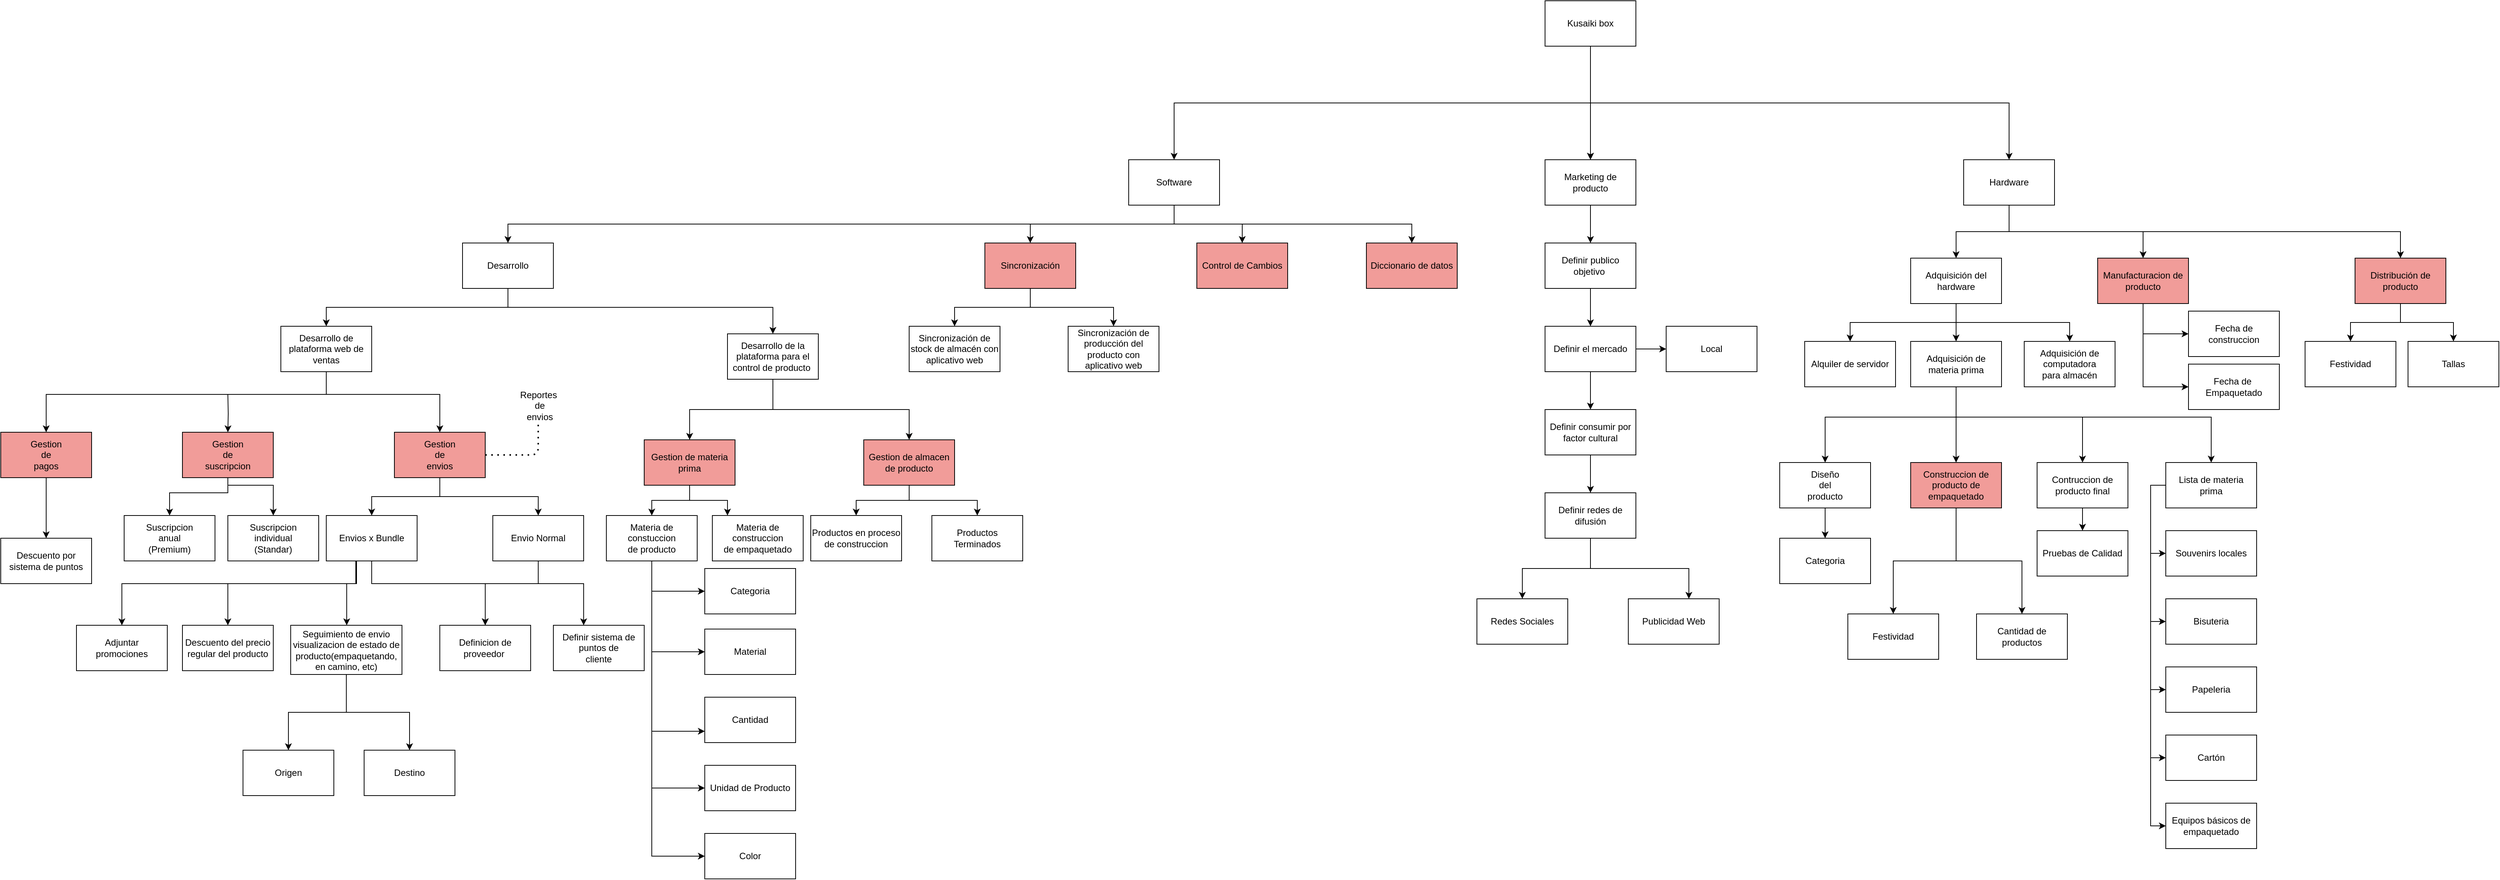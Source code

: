 <mxfile version="13.8.0" type="google"><diagram id="Cl0_3wUmgdvqF09ANzu4" name="Kusaiki"><mxGraphModel dx="3076" dy="1874" grid="1" gridSize="10" guides="1" tooltips="1" connect="1" arrows="1" fold="1" page="1" pageScale="1" pageWidth="827" pageHeight="1169" math="0" shadow="0"><root><mxCell id="0"/><mxCell id="1" parent="0"/><mxCell id="Bs6a3x9RQj8wjUeN9RnN-17" style="edgeStyle=orthogonalEdgeStyle;rounded=0;orthogonalLoop=1;jettySize=auto;html=1;exitX=0.5;exitY=1;exitDx=0;exitDy=0;entryX=0.5;entryY=0;entryDx=0;entryDy=0;" parent="1" source="Bs6a3x9RQj8wjUeN9RnN-1" target="Bs6a3x9RQj8wjUeN9RnN-2" edge="1"><mxGeometry relative="1" as="geometry"><Array as="points"><mxPoint x="710" y="20"/><mxPoint x="710" y="95"/><mxPoint x="160" y="95"/></Array></mxGeometry></mxCell><mxCell id="Bs6a3x9RQj8wjUeN9RnN-24" style="edgeStyle=orthogonalEdgeStyle;rounded=0;orthogonalLoop=1;jettySize=auto;html=1;exitX=0.5;exitY=1;exitDx=0;exitDy=0;entryX=0.5;entryY=0;entryDx=0;entryDy=0;" parent="1" source="Bs6a3x9RQj8wjUeN9RnN-1" target="Bs6a3x9RQj8wjUeN9RnN-3" edge="1"><mxGeometry relative="1" as="geometry"><Array as="points"><mxPoint x="710" y="20"/><mxPoint x="710" y="95"/><mxPoint x="1263" y="95"/></Array></mxGeometry></mxCell><mxCell id="ju3Jvfi2JC9N2RFrI61J-2" style="edgeStyle=orthogonalEdgeStyle;rounded=0;orthogonalLoop=1;jettySize=auto;html=1;entryX=0.5;entryY=0;entryDx=0;entryDy=0;" parent="1" source="Bs6a3x9RQj8wjUeN9RnN-1" target="ju3Jvfi2JC9N2RFrI61J-1" edge="1"><mxGeometry relative="1" as="geometry"><Array as="points"><mxPoint x="710" y="50"/><mxPoint x="710" y="50"/></Array></mxGeometry></mxCell><mxCell id="jAIYhgynp01TPfCbo_cE-2" style="edgeStyle=orthogonalEdgeStyle;rounded=0;orthogonalLoop=1;jettySize=auto;html=1;exitX=0.5;exitY=1;exitDx=0;exitDy=0;" parent="1" source="Bs6a3x9RQj8wjUeN9RnN-1" target="ju3Jvfi2JC9N2RFrI61J-1" edge="1"><mxGeometry relative="1" as="geometry"><Array as="points"><mxPoint x="710" y="20"/></Array></mxGeometry></mxCell><mxCell id="Bs6a3x9RQj8wjUeN9RnN-1" value="Kusaiki box" style="rounded=0;whiteSpace=wrap;html=1;" parent="1" vertex="1"><mxGeometry x="650" y="-40" width="120" height="60" as="geometry"/></mxCell><mxCell id="Bs6a3x9RQj8wjUeN9RnN-11" style="edgeStyle=orthogonalEdgeStyle;rounded=0;orthogonalLoop=1;jettySize=auto;html=1;exitX=0.5;exitY=1;exitDx=0;exitDy=0;" parent="1" source="Bs6a3x9RQj8wjUeN9RnN-2" target="Bs6a3x9RQj8wjUeN9RnN-5" edge="1"><mxGeometry relative="1" as="geometry"/></mxCell><mxCell id="EhBYGAexkz1jAWr0352b-1" style="edgeStyle=orthogonalEdgeStyle;rounded=0;orthogonalLoop=1;jettySize=auto;html=1;exitX=0.5;exitY=1;exitDx=0;exitDy=0;" parent="1" source="Bs6a3x9RQj8wjUeN9RnN-2" target="Bs6a3x9RQj8wjUeN9RnN-6" edge="1"><mxGeometry relative="1" as="geometry"/></mxCell><mxCell id="EhBYGAexkz1jAWr0352b-4" style="edgeStyle=orthogonalEdgeStyle;rounded=0;orthogonalLoop=1;jettySize=auto;html=1;exitX=0.5;exitY=1;exitDx=0;exitDy=0;" parent="1" source="Bs6a3x9RQj8wjUeN9RnN-2" target="EhBYGAexkz1jAWr0352b-2" edge="1"><mxGeometry relative="1" as="geometry"/></mxCell><mxCell id="EhBYGAexkz1jAWr0352b-5" style="edgeStyle=orthogonalEdgeStyle;rounded=0;orthogonalLoop=1;jettySize=auto;html=1;exitX=0.5;exitY=1;exitDx=0;exitDy=0;entryX=0.5;entryY=0;entryDx=0;entryDy=0;" parent="1" source="Bs6a3x9RQj8wjUeN9RnN-2" target="EhBYGAexkz1jAWr0352b-3" edge="1"><mxGeometry relative="1" as="geometry"/></mxCell><mxCell id="Bs6a3x9RQj8wjUeN9RnN-2" value="Software" style="rounded=0;whiteSpace=wrap;html=1;" parent="1" vertex="1"><mxGeometry x="100" y="170" width="120" height="60" as="geometry"/></mxCell><mxCell id="Bs6a3x9RQj8wjUeN9RnN-25" style="edgeStyle=orthogonalEdgeStyle;rounded=0;orthogonalLoop=1;jettySize=auto;html=1;exitX=0.5;exitY=1;exitDx=0;exitDy=0;" parent="1" source="Bs6a3x9RQj8wjUeN9RnN-3" target="Bs6a3x9RQj8wjUeN9RnN-18" edge="1"><mxGeometry relative="1" as="geometry"/></mxCell><mxCell id="Bs6a3x9RQj8wjUeN9RnN-26" style="edgeStyle=orthogonalEdgeStyle;rounded=0;orthogonalLoop=1;jettySize=auto;html=1;exitX=0.5;exitY=1;exitDx=0;exitDy=0;entryX=0.5;entryY=0;entryDx=0;entryDy=0;" parent="1" source="Bs6a3x9RQj8wjUeN9RnN-3" target="Bs6a3x9RQj8wjUeN9RnN-23" edge="1"><mxGeometry relative="1" as="geometry"/></mxCell><mxCell id="Bs6a3x9RQj8wjUeN9RnN-27" style="edgeStyle=orthogonalEdgeStyle;rounded=0;orthogonalLoop=1;jettySize=auto;html=1;exitX=0.5;exitY=1;exitDx=0;exitDy=0;entryX=0.5;entryY=0;entryDx=0;entryDy=0;" parent="1" source="Bs6a3x9RQj8wjUeN9RnN-3" target="Bs6a3x9RQj8wjUeN9RnN-22" edge="1"><mxGeometry relative="1" as="geometry"/></mxCell><mxCell id="Bs6a3x9RQj8wjUeN9RnN-3" value="Hardware" style="rounded=0;whiteSpace=wrap;html=1;" parent="1" vertex="1"><mxGeometry x="1203" y="170" width="120" height="60" as="geometry"/></mxCell><mxCell id="Bs6a3x9RQj8wjUeN9RnN-13" style="edgeStyle=orthogonalEdgeStyle;rounded=0;orthogonalLoop=1;jettySize=auto;html=1;exitX=0.5;exitY=1;exitDx=0;exitDy=0;entryX=0.5;entryY=0;entryDx=0;entryDy=0;" parent="1" source="Bs6a3x9RQj8wjUeN9RnN-5" target="Bs6a3x9RQj8wjUeN9RnN-7" edge="1"><mxGeometry relative="1" as="geometry"/></mxCell><mxCell id="Bs6a3x9RQj8wjUeN9RnN-14" style="edgeStyle=orthogonalEdgeStyle;rounded=0;orthogonalLoop=1;jettySize=auto;html=1;exitX=0.5;exitY=1;exitDx=0;exitDy=0;entryX=0.5;entryY=0;entryDx=0;entryDy=0;" parent="1" target="Bs6a3x9RQj8wjUeN9RnN-10" edge="1"><mxGeometry relative="1" as="geometry"><Array as="points"><mxPoint x="-720" y="365"/><mxPoint x="-370" y="365"/></Array><mxPoint x="-720" y="345" as="sourcePoint"/><mxPoint x="-370" y="405" as="targetPoint"/></mxGeometry></mxCell><mxCell id="Bs6a3x9RQj8wjUeN9RnN-5" value="Desarrollo" style="rounded=0;whiteSpace=wrap;html=1;" parent="1" vertex="1"><mxGeometry x="-780" y="280" width="120" height="60" as="geometry"/></mxCell><mxCell id="Bs6a3x9RQj8wjUeN9RnN-15" style="edgeStyle=orthogonalEdgeStyle;rounded=0;orthogonalLoop=1;jettySize=auto;html=1;exitX=0.5;exitY=1;exitDx=0;exitDy=0;entryX=0.5;entryY=0;entryDx=0;entryDy=0;" parent="1" source="Bs6a3x9RQj8wjUeN9RnN-6" target="Bs6a3x9RQj8wjUeN9RnN-8" edge="1"><mxGeometry relative="1" as="geometry"><mxPoint x="-130" y="390" as="targetPoint"/></mxGeometry></mxCell><mxCell id="Bs6a3x9RQj8wjUeN9RnN-16" style="edgeStyle=orthogonalEdgeStyle;rounded=0;orthogonalLoop=1;jettySize=auto;html=1;exitX=0.5;exitY=1;exitDx=0;exitDy=0;" parent="1" source="Bs6a3x9RQj8wjUeN9RnN-6" target="Bs6a3x9RQj8wjUeN9RnN-9" edge="1"><mxGeometry relative="1" as="geometry"/></mxCell><mxCell id="Bs6a3x9RQj8wjUeN9RnN-6" value="Sincronización" style="rounded=0;whiteSpace=wrap;html=1;fillColor=#F19C99;" parent="1" vertex="1"><mxGeometry x="-90" y="280" width="120" height="60" as="geometry"/></mxCell><mxCell id="YbkmNy_fMU-rdjPVHvfy-10" value="" style="edgeStyle=orthogonalEdgeStyle;rounded=0;orthogonalLoop=1;jettySize=auto;html=1;" parent="1" target="YbkmNy_fMU-rdjPVHvfy-8" edge="1"><mxGeometry relative="1" as="geometry"><mxPoint x="-1090" y="480" as="sourcePoint"/></mxGeometry></mxCell><mxCell id="YbkmNy_fMU-rdjPVHvfy-11" style="edgeStyle=orthogonalEdgeStyle;rounded=0;orthogonalLoop=1;jettySize=auto;html=1;entryX=0.5;entryY=0;entryDx=0;entryDy=0;" parent="1" source="Bs6a3x9RQj8wjUeN9RnN-7" target="YbkmNy_fMU-rdjPVHvfy-9" edge="1"><mxGeometry relative="1" as="geometry"><Array as="points"><mxPoint x="-960" y="480"/><mxPoint x="-810" y="480"/></Array></mxGeometry></mxCell><mxCell id="YbkmNy_fMU-rdjPVHvfy-12" style="edgeStyle=orthogonalEdgeStyle;rounded=0;orthogonalLoop=1;jettySize=auto;html=1;entryX=0.5;entryY=0;entryDx=0;entryDy=0;exitX=0.5;exitY=1;exitDx=0;exitDy=0;" parent="1" target="Bs6a3x9RQj8wjUeN9RnN-33" edge="1"><mxGeometry relative="1" as="geometry"><Array as="points"><mxPoint x="-960" y="450"/><mxPoint x="-960" y="480"/><mxPoint x="-1330" y="480"/></Array><mxPoint x="-970" y="450" as="sourcePoint"/></mxGeometry></mxCell><mxCell id="Bs6a3x9RQj8wjUeN9RnN-7" value="Desarrollo de plataforma web de ventas" style="rounded=0;whiteSpace=wrap;html=1;" parent="1" vertex="1"><mxGeometry x="-1020" y="390" width="120" height="60" as="geometry"/></mxCell><mxCell id="Bs6a3x9RQj8wjUeN9RnN-8" value="Sincronización de stock de almacén con aplicativo web" style="rounded=0;whiteSpace=wrap;html=1;" parent="1" vertex="1"><mxGeometry x="-190" y="390" width="120" height="60" as="geometry"/></mxCell><mxCell id="Bs6a3x9RQj8wjUeN9RnN-9" value="Sincronización de producción del producto con aplicativo web" style="rounded=0;whiteSpace=wrap;html=1;" parent="1" vertex="1"><mxGeometry x="20" y="390" width="120" height="60" as="geometry"/></mxCell><mxCell id="YbkmNy_fMU-rdjPVHvfy-2" value="" style="edgeStyle=orthogonalEdgeStyle;rounded=0;orthogonalLoop=1;jettySize=auto;html=1;entryX=0.5;entryY=0;entryDx=0;entryDy=0;" parent="1" source="Bs6a3x9RQj8wjUeN9RnN-10" target="YbkmNy_fMU-rdjPVHvfy-1" edge="1"><mxGeometry relative="1" as="geometry"><Array as="points"><mxPoint x="-370" y="500"/><mxPoint x="-190" y="500"/></Array></mxGeometry></mxCell><mxCell id="YbkmNy_fMU-rdjPVHvfy-3" value="" style="edgeStyle=orthogonalEdgeStyle;rounded=0;orthogonalLoop=1;jettySize=auto;html=1;" parent="1" source="Bs6a3x9RQj8wjUeN9RnN-10" target="Bs6a3x9RQj8wjUeN9RnN-34" edge="1"><mxGeometry relative="1" as="geometry"/></mxCell><mxCell id="Bs6a3x9RQj8wjUeN9RnN-10" value="Desarrollo de la plataforma para el control de producto&amp;nbsp;" style="rounded=0;whiteSpace=wrap;html=1;" parent="1" vertex="1"><mxGeometry x="-430" y="400" width="120" height="60" as="geometry"/></mxCell><mxCell id="Bs6a3x9RQj8wjUeN9RnN-28" style="edgeStyle=orthogonalEdgeStyle;rounded=0;orthogonalLoop=1;jettySize=auto;html=1;exitX=0.5;exitY=1;exitDx=0;exitDy=0;entryX=0.5;entryY=0;entryDx=0;entryDy=0;" parent="1" source="Bs6a3x9RQj8wjUeN9RnN-18" target="Bs6a3x9RQj8wjUeN9RnN-19" edge="1"><mxGeometry relative="1" as="geometry"/></mxCell><mxCell id="Bs6a3x9RQj8wjUeN9RnN-29" style="edgeStyle=orthogonalEdgeStyle;rounded=0;orthogonalLoop=1;jettySize=auto;html=1;exitX=0.5;exitY=1;exitDx=0;exitDy=0;entryX=0.5;entryY=0;entryDx=0;entryDy=0;" parent="1" source="Bs6a3x9RQj8wjUeN9RnN-18" target="Bs6a3x9RQj8wjUeN9RnN-20" edge="1"><mxGeometry relative="1" as="geometry"/></mxCell><mxCell id="Bs6a3x9RQj8wjUeN9RnN-30" style="edgeStyle=orthogonalEdgeStyle;rounded=0;orthogonalLoop=1;jettySize=auto;html=1;exitX=0.5;exitY=1;exitDx=0;exitDy=0;entryX=0.5;entryY=0;entryDx=0;entryDy=0;" parent="1" source="Bs6a3x9RQj8wjUeN9RnN-18" target="Bs6a3x9RQj8wjUeN9RnN-21" edge="1"><mxGeometry relative="1" as="geometry"/></mxCell><mxCell id="Bs6a3x9RQj8wjUeN9RnN-18" value="Adquisición del hardware" style="rounded=0;whiteSpace=wrap;html=1;" parent="1" vertex="1"><mxGeometry x="1133" y="300" width="120" height="60" as="geometry"/></mxCell><mxCell id="Bs6a3x9RQj8wjUeN9RnN-19" value="Alquiler de servidor" style="rounded=0;whiteSpace=wrap;html=1;" parent="1" vertex="1"><mxGeometry x="993" y="410" width="120" height="60" as="geometry"/></mxCell><mxCell id="YbkmNy_fMU-rdjPVHvfy-5" value="" style="edgeStyle=orthogonalEdgeStyle;rounded=0;orthogonalLoop=1;jettySize=auto;html=1;entryX=0.5;entryY=0;entryDx=0;entryDy=0;" parent="1" source="Bs6a3x9RQj8wjUeN9RnN-20" target="Bs6a3x9RQj8wjUeN9RnN-31" edge="1"><mxGeometry relative="1" as="geometry"><Array as="points"><mxPoint x="1193" y="540"/><mxPoint x="1193" y="540"/></Array></mxGeometry></mxCell><mxCell id="YbkmNy_fMU-rdjPVHvfy-7" value="" style="edgeStyle=orthogonalEdgeStyle;rounded=0;orthogonalLoop=1;jettySize=auto;html=1;entryX=0.5;entryY=0;entryDx=0;entryDy=0;" parent="1" source="Bs6a3x9RQj8wjUeN9RnN-20" target="Bs6a3x9RQj8wjUeN9RnN-32" edge="1"><mxGeometry relative="1" as="geometry"><Array as="points"><mxPoint x="1193" y="510"/><mxPoint x="1360" y="510"/><mxPoint x="1360" y="565"/></Array></mxGeometry></mxCell><mxCell id="YbkmNy_fMU-rdjPVHvfy-15" style="edgeStyle=orthogonalEdgeStyle;rounded=0;orthogonalLoop=1;jettySize=auto;html=1;entryX=0.5;entryY=0;entryDx=0;entryDy=0;" parent="1" source="Bs6a3x9RQj8wjUeN9RnN-20" target="YbkmNy_fMU-rdjPVHvfy-14" edge="1"><mxGeometry relative="1" as="geometry"><Array as="points"><mxPoint x="1193" y="510"/><mxPoint x="1020" y="510"/></Array><mxPoint x="1020" y="580" as="targetPoint"/></mxGeometry></mxCell><mxCell id="7cccmDFcGU0nshrMfEfK-2" style="edgeStyle=orthogonalEdgeStyle;rounded=0;orthogonalLoop=1;jettySize=auto;html=1;exitX=0.5;exitY=1;exitDx=0;exitDy=0;entryX=0.5;entryY=0;entryDx=0;entryDy=0;" parent="1" source="Bs6a3x9RQj8wjUeN9RnN-20" target="7cccmDFcGU0nshrMfEfK-1" edge="1"><mxGeometry relative="1" as="geometry"><Array as="points"><mxPoint x="1193" y="510"/><mxPoint x="1530" y="510"/></Array></mxGeometry></mxCell><mxCell id="Bs6a3x9RQj8wjUeN9RnN-20" value="Adquisición&amp;nbsp;de materia prima" style="rounded=0;whiteSpace=wrap;html=1;" parent="1" vertex="1"><mxGeometry x="1133" y="410" width="120" height="60" as="geometry"/></mxCell><mxCell id="Bs6a3x9RQj8wjUeN9RnN-21" value="&lt;span&gt;Adquisición de computadora para&amp;nbsp;&lt;/span&gt;almacén" style="rounded=0;whiteSpace=wrap;html=1;" parent="1" vertex="1"><mxGeometry x="1283" y="410" width="120" height="60" as="geometry"/></mxCell><mxCell id="YVP4KuA35f3qBrKjxd75-16" value="" style="edgeStyle=orthogonalEdgeStyle;rounded=0;orthogonalLoop=1;jettySize=auto;html=1;" parent="1" source="Bs6a3x9RQj8wjUeN9RnN-22" target="YVP4KuA35f3qBrKjxd75-15" edge="1"><mxGeometry relative="1" as="geometry"/></mxCell><mxCell id="YVP4KuA35f3qBrKjxd75-34" style="edgeStyle=orthogonalEdgeStyle;rounded=0;orthogonalLoop=1;jettySize=auto;html=1;entryX=0.5;entryY=0;entryDx=0;entryDy=0;exitX=0.5;exitY=1;exitDx=0;exitDy=0;" parent="1" source="Bs6a3x9RQj8wjUeN9RnN-22" target="YVP4KuA35f3qBrKjxd75-18" edge="1"><mxGeometry relative="1" as="geometry"><mxPoint x="1770.0" y="355" as="sourcePoint"/><mxPoint x="1870" y="415" as="targetPoint"/><Array as="points"><mxPoint x="1780" y="385"/><mxPoint x="1850" y="385"/></Array></mxGeometry></mxCell><mxCell id="Bs6a3x9RQj8wjUeN9RnN-22" value="Distribución de producto" style="rounded=0;whiteSpace=wrap;html=1;fillColor=#F19C99;" parent="1" vertex="1"><mxGeometry x="1720" y="300" width="120" height="60" as="geometry"/></mxCell><mxCell id="YVP4KuA35f3qBrKjxd75-11" value="" style="edgeStyle=orthogonalEdgeStyle;rounded=0;orthogonalLoop=1;jettySize=auto;html=1;entryX=0;entryY=0.5;entryDx=0;entryDy=0;" parent="1" source="Bs6a3x9RQj8wjUeN9RnN-23" target="YVP4KuA35f3qBrKjxd75-12" edge="1"><mxGeometry relative="1" as="geometry"/></mxCell><mxCell id="YVP4KuA35f3qBrKjxd75-14" style="edgeStyle=orthogonalEdgeStyle;rounded=0;orthogonalLoop=1;jettySize=auto;html=1;entryX=0;entryY=0.5;entryDx=0;entryDy=0;" parent="1" source="Bs6a3x9RQj8wjUeN9RnN-23" target="YVP4KuA35f3qBrKjxd75-13" edge="1"><mxGeometry relative="1" as="geometry"/></mxCell><mxCell id="Bs6a3x9RQj8wjUeN9RnN-23" value="Manufacturacion de producto" style="rounded=0;whiteSpace=wrap;html=1;fillColor=#F19C99;" parent="1" vertex="1"><mxGeometry x="1380" y="300" width="120" height="60" as="geometry"/></mxCell><mxCell id="YVP4KuA35f3qBrKjxd75-31" style="edgeStyle=orthogonalEdgeStyle;rounded=0;orthogonalLoop=1;jettySize=auto;html=1;entryX=0.5;entryY=0;entryDx=0;entryDy=0;" parent="1" source="Bs6a3x9RQj8wjUeN9RnN-31" target="YVP4KuA35f3qBrKjxd75-30" edge="1"><mxGeometry relative="1" as="geometry"/></mxCell><mxCell id="YVP4KuA35f3qBrKjxd75-32" style="edgeStyle=orthogonalEdgeStyle;rounded=0;orthogonalLoop=1;jettySize=auto;html=1;entryX=0.5;entryY=0;entryDx=0;entryDy=0;" parent="1" source="Bs6a3x9RQj8wjUeN9RnN-31" target="YVP4KuA35f3qBrKjxd75-29" edge="1"><mxGeometry relative="1" as="geometry"/></mxCell><mxCell id="Bs6a3x9RQj8wjUeN9RnN-31" value="Construccion de producto de empaquetado" style="rounded=0;whiteSpace=wrap;html=1;fillColor=#F19C99;" parent="1" vertex="1"><mxGeometry x="1133" y="570" width="120" height="60" as="geometry"/></mxCell><mxCell id="dCoueHfO_-0eseCKTKNI-2" style="edgeStyle=orthogonalEdgeStyle;rounded=0;orthogonalLoop=1;jettySize=auto;html=1;exitX=0.5;exitY=1;exitDx=0;exitDy=0;" parent="1" source="Bs6a3x9RQj8wjUeN9RnN-32" target="dCoueHfO_-0eseCKTKNI-1" edge="1"><mxGeometry relative="1" as="geometry"/></mxCell><mxCell id="Bs6a3x9RQj8wjUeN9RnN-32" value="Contruccion de producto final" style="rounded=0;whiteSpace=wrap;html=1;" parent="1" vertex="1"><mxGeometry x="1300" y="570" width="120" height="60" as="geometry"/></mxCell><mxCell id="YVP4KuA35f3qBrKjxd75-23" value="" style="edgeStyle=orthogonalEdgeStyle;rounded=0;orthogonalLoop=1;jettySize=auto;html=1;" parent="1" source="Bs6a3x9RQj8wjUeN9RnN-33" target="YVP4KuA35f3qBrKjxd75-22" edge="1"><mxGeometry relative="1" as="geometry"/></mxCell><mxCell id="Bs6a3x9RQj8wjUeN9RnN-33" value="Gestion &lt;br&gt;de &lt;br&gt;pagos" style="rounded=0;whiteSpace=wrap;html=1;fillColor=#F19C99;" parent="1" vertex="1"><mxGeometry x="-1390" y="530" width="120" height="60" as="geometry"/></mxCell><mxCell id="ju3Jvfi2JC9N2RFrI61J-21" value="" style="edgeStyle=orthogonalEdgeStyle;rounded=0;orthogonalLoop=1;jettySize=auto;html=1;" parent="1" source="Bs6a3x9RQj8wjUeN9RnN-34" target="ju3Jvfi2JC9N2RFrI61J-20" edge="1"><mxGeometry relative="1" as="geometry"/></mxCell><mxCell id="ju3Jvfi2JC9N2RFrI61J-26" value="" style="edgeStyle=orthogonalEdgeStyle;rounded=0;orthogonalLoop=1;jettySize=auto;html=1;" parent="1" source="Bs6a3x9RQj8wjUeN9RnN-34" edge="1"><mxGeometry relative="1" as="geometry"><mxPoint x="-430" y="640" as="targetPoint"/><Array as="points"><mxPoint x="-480" y="620"/><mxPoint x="-430" y="620"/></Array></mxGeometry></mxCell><mxCell id="Bs6a3x9RQj8wjUeN9RnN-34" value="Gestion de materia prima" style="rounded=0;whiteSpace=wrap;html=1;fillColor=#F19C99;" parent="1" vertex="1"><mxGeometry x="-540" y="540" width="120" height="60" as="geometry"/></mxCell><mxCell id="ju3Jvfi2JC9N2RFrI61J-29" value="" style="edgeStyle=orthogonalEdgeStyle;rounded=0;orthogonalLoop=1;jettySize=auto;html=1;" parent="1" source="YbkmNy_fMU-rdjPVHvfy-1" target="ju3Jvfi2JC9N2RFrI61J-28" edge="1"><mxGeometry relative="1" as="geometry"/></mxCell><mxCell id="ju3Jvfi2JC9N2RFrI61J-33" style="edgeStyle=orthogonalEdgeStyle;rounded=0;orthogonalLoop=1;jettySize=auto;html=1;entryX=0.5;entryY=0;entryDx=0;entryDy=0;" parent="1" source="YbkmNy_fMU-rdjPVHvfy-1" target="ju3Jvfi2JC9N2RFrI61J-30" edge="1"><mxGeometry relative="1" as="geometry"/></mxCell><mxCell id="YbkmNy_fMU-rdjPVHvfy-1" value="Gestion de almacen de producto" style="rounded=0;whiteSpace=wrap;html=1;fillColor=#F19C99;" parent="1" vertex="1"><mxGeometry x="-250" y="540" width="120" height="60" as="geometry"/></mxCell><mxCell id="YbkmNy_fMU-rdjPVHvfy-6" style="edgeStyle=orthogonalEdgeStyle;rounded=0;orthogonalLoop=1;jettySize=auto;html=1;exitX=0.5;exitY=1;exitDx=0;exitDy=0;" parent="1" source="Bs6a3x9RQj8wjUeN9RnN-31" target="Bs6a3x9RQj8wjUeN9RnN-31" edge="1"><mxGeometry relative="1" as="geometry"/></mxCell><mxCell id="lsFEL1Ej7Y0J5HBznEyy-1" style="edgeStyle=orthogonalEdgeStyle;rounded=0;orthogonalLoop=1;jettySize=auto;html=1;entryX=0.5;entryY=0;entryDx=0;entryDy=0;" parent="1" source="YbkmNy_fMU-rdjPVHvfy-8" target="lsFEL1Ej7Y0J5HBznEyy-3" edge="1"><mxGeometry relative="1" as="geometry"><mxPoint x="-1140" y="650" as="targetPoint"/><Array as="points"><mxPoint x="-1090" y="610"/><mxPoint x="-1167" y="610"/></Array></mxGeometry></mxCell><mxCell id="lsFEL1Ej7Y0J5HBznEyy-2" style="edgeStyle=orthogonalEdgeStyle;rounded=0;orthogonalLoop=1;jettySize=auto;html=1;entryX=0.5;entryY=0;entryDx=0;entryDy=0;" parent="1" source="YbkmNy_fMU-rdjPVHvfy-8" target="lsFEL1Ej7Y0J5HBznEyy-5" edge="1"><mxGeometry relative="1" as="geometry"><mxPoint x="-1010" y="640" as="targetPoint"/><Array as="points"><mxPoint x="-1090" y="600"/><mxPoint x="-1030" y="600"/></Array></mxGeometry></mxCell><mxCell id="YbkmNy_fMU-rdjPVHvfy-8" value="Gestion &lt;br&gt;de &lt;br&gt;suscripcion" style="rounded=0;whiteSpace=wrap;html=1;fillColor=#F19C99;" parent="1" vertex="1"><mxGeometry x="-1150" y="530" width="120" height="60" as="geometry"/></mxCell><mxCell id="ju3Jvfi2JC9N2RFrI61J-3" style="edgeStyle=orthogonalEdgeStyle;rounded=0;orthogonalLoop=1;jettySize=auto;html=1;entryX=0.5;entryY=0;entryDx=0;entryDy=0;" parent="1" source="YbkmNy_fMU-rdjPVHvfy-9" target="3sVsZFu6MHMl5h6YUYy0-1" edge="1"><mxGeometry relative="1" as="geometry"/></mxCell><mxCell id="ju3Jvfi2JC9N2RFrI61J-4" style="edgeStyle=orthogonalEdgeStyle;rounded=0;orthogonalLoop=1;jettySize=auto;html=1;entryX=0.5;entryY=0;entryDx=0;entryDy=0;" parent="1" target="3sVsZFu6MHMl5h6YUYy0-4" edge="1"><mxGeometry relative="1" as="geometry"><mxPoint x="-810" y="585" as="sourcePoint"/><mxPoint x="-640" y="635" as="targetPoint"/><Array as="points"><mxPoint x="-810" y="615"/><mxPoint x="-680" y="615"/></Array></mxGeometry></mxCell><mxCell id="YbkmNy_fMU-rdjPVHvfy-9" value="Gestion &lt;br&gt;de &lt;br&gt;envios" style="rounded=0;whiteSpace=wrap;html=1;fillColor=#F19C99;" parent="1" vertex="1"><mxGeometry x="-870" y="530" width="120" height="60" as="geometry"/></mxCell><mxCell id="YVP4KuA35f3qBrKjxd75-21" value="" style="edgeStyle=orthogonalEdgeStyle;rounded=0;orthogonalLoop=1;jettySize=auto;html=1;" parent="1" source="YbkmNy_fMU-rdjPVHvfy-14" target="YVP4KuA35f3qBrKjxd75-20" edge="1"><mxGeometry relative="1" as="geometry"/></mxCell><mxCell id="YbkmNy_fMU-rdjPVHvfy-14" value="Diseño &lt;br&gt;del &lt;br&gt;producto" style="rounded=0;whiteSpace=wrap;html=1;" parent="1" vertex="1"><mxGeometry x="960" y="570" width="120" height="60" as="geometry"/></mxCell><mxCell id="ju3Jvfi2JC9N2RFrI61J-7" style="edgeStyle=orthogonalEdgeStyle;rounded=0;orthogonalLoop=1;jettySize=auto;html=1;entryX=0.5;entryY=0;entryDx=0;entryDy=0;" parent="1" source="3sVsZFu6MHMl5h6YUYy0-1" target="ju3Jvfi2JC9N2RFrI61J-5" edge="1"><mxGeometry relative="1" as="geometry"><Array as="points"><mxPoint x="-900" y="730"/><mxPoint x="-750" y="730"/></Array></mxGeometry></mxCell><mxCell id="ju3Jvfi2JC9N2RFrI61J-13" style="edgeStyle=orthogonalEdgeStyle;rounded=0;orthogonalLoop=1;jettySize=auto;html=1;entryX=0.5;entryY=0;entryDx=0;entryDy=0;" parent="1" source="3sVsZFu6MHMl5h6YUYy0-1" target="ju3Jvfi2JC9N2RFrI61J-14" edge="1"><mxGeometry relative="1" as="geometry"><mxPoint x="-1160" y="800" as="targetPoint"/><Array as="points"><mxPoint x="-920" y="730"/><mxPoint x="-1090" y="730"/></Array></mxGeometry></mxCell><mxCell id="ju3Jvfi2JC9N2RFrI61J-19" style="edgeStyle=orthogonalEdgeStyle;rounded=0;orthogonalLoop=1;jettySize=auto;html=1;entryX=0.5;entryY=0;entryDx=0;entryDy=0;" parent="1" source="3sVsZFu6MHMl5h6YUYy0-1" target="ju3Jvfi2JC9N2RFrI61J-18" edge="1"><mxGeometry relative="1" as="geometry"><Array as="points"><mxPoint x="-920" y="730"/><mxPoint x="-1230" y="730"/></Array></mxGeometry></mxCell><mxCell id="IpvVvN8R9jOowlvgzmLo-1" style="edgeStyle=orthogonalEdgeStyle;rounded=0;orthogonalLoop=1;jettySize=auto;html=1;exitX=0.325;exitY=1;exitDx=0;exitDy=0;exitPerimeter=0;" parent="1" source="3sVsZFu6MHMl5h6YUYy0-1" target="3sVsZFu6MHMl5h6YUYy0-3" edge="1"><mxGeometry relative="1" as="geometry"><Array as="points"><mxPoint x="-921" y="730"/><mxPoint x="-933" y="730"/></Array></mxGeometry></mxCell><mxCell id="3sVsZFu6MHMl5h6YUYy0-1" value="Envios x Bundle" style="rounded=0;whiteSpace=wrap;html=1;" parent="1" vertex="1"><mxGeometry x="-960" y="640" width="120" height="60" as="geometry"/></mxCell><mxCell id="YVP4KuA35f3qBrKjxd75-25" value="" style="edgeStyle=orthogonalEdgeStyle;rounded=0;orthogonalLoop=1;jettySize=auto;html=1;" parent="1" source="3sVsZFu6MHMl5h6YUYy0-3" target="YVP4KuA35f3qBrKjxd75-24" edge="1"><mxGeometry relative="1" as="geometry"/></mxCell><mxCell id="YVP4KuA35f3qBrKjxd75-26" style="edgeStyle=orthogonalEdgeStyle;rounded=0;orthogonalLoop=1;jettySize=auto;html=1;entryX=0.5;entryY=0;entryDx=0;entryDy=0;" parent="1" source="3sVsZFu6MHMl5h6YUYy0-3" target="YVP4KuA35f3qBrKjxd75-28" edge="1"><mxGeometry relative="1" as="geometry"><mxPoint x="-933.5" y="980" as="targetPoint"/></mxGeometry></mxCell><mxCell id="3sVsZFu6MHMl5h6YUYy0-3" value="Seguimiento de envio&lt;br&gt;visualizacion de estado de producto(empaquetando, en camino, etc)" style="rounded=0;whiteSpace=wrap;html=1;" parent="1" vertex="1"><mxGeometry x="-1007" y="785" width="147" height="65" as="geometry"/></mxCell><mxCell id="ju3Jvfi2JC9N2RFrI61J-8" style="edgeStyle=orthogonalEdgeStyle;rounded=0;orthogonalLoop=1;jettySize=auto;html=1;" parent="1" source="3sVsZFu6MHMl5h6YUYy0-4" target="ju3Jvfi2JC9N2RFrI61J-5" edge="1"><mxGeometry relative="1" as="geometry"><Array as="points"><mxPoint x="-680" y="730"/><mxPoint x="-750" y="730"/></Array></mxGeometry></mxCell><mxCell id="ju3Jvfi2JC9N2RFrI61J-9" style="edgeStyle=orthogonalEdgeStyle;rounded=0;orthogonalLoop=1;jettySize=auto;html=1;" parent="1" source="3sVsZFu6MHMl5h6YUYy0-4" target="ju3Jvfi2JC9N2RFrI61J-6" edge="1"><mxGeometry relative="1" as="geometry"><Array as="points"><mxPoint x="-680" y="730"/><mxPoint x="-620" y="730"/></Array></mxGeometry></mxCell><mxCell id="3sVsZFu6MHMl5h6YUYy0-4" value="Envio Normal" style="rounded=0;whiteSpace=wrap;html=1;" parent="1" vertex="1"><mxGeometry x="-740" y="640" width="120" height="60" as="geometry"/></mxCell><mxCell id="jAIYhgynp01TPfCbo_cE-5" style="edgeStyle=orthogonalEdgeStyle;rounded=0;orthogonalLoop=1;jettySize=auto;html=1;exitX=0.5;exitY=1;exitDx=0;exitDy=0;entryX=0.5;entryY=0;entryDx=0;entryDy=0;" parent="1" source="ju3Jvfi2JC9N2RFrI61J-1" target="jAIYhgynp01TPfCbo_cE-1" edge="1"><mxGeometry relative="1" as="geometry"/></mxCell><mxCell id="ju3Jvfi2JC9N2RFrI61J-1" value="Marketing de producto" style="rounded=0;whiteSpace=wrap;html=1;" parent="1" vertex="1"><mxGeometry x="650" y="170" width="120" height="60" as="geometry"/></mxCell><mxCell id="jAIYhgynp01TPfCbo_cE-6" style="edgeStyle=orthogonalEdgeStyle;rounded=0;orthogonalLoop=1;jettySize=auto;html=1;exitX=0.5;exitY=1;exitDx=0;exitDy=0;entryX=0.5;entryY=0;entryDx=0;entryDy=0;" parent="1" source="jAIYhgynp01TPfCbo_cE-1" target="jAIYhgynp01TPfCbo_cE-3" edge="1"><mxGeometry relative="1" as="geometry"/></mxCell><mxCell id="jAIYhgynp01TPfCbo_cE-1" value="Definir publico objetivo&amp;nbsp;" style="rounded=0;whiteSpace=wrap;html=1;" parent="1" vertex="1"><mxGeometry x="650" y="280" width="120" height="60" as="geometry"/></mxCell><mxCell id="jAIYhgynp01TPfCbo_cE-8" style="edgeStyle=orthogonalEdgeStyle;rounded=0;orthogonalLoop=1;jettySize=auto;html=1;exitX=1;exitY=0.5;exitDx=0;exitDy=0;entryX=0;entryY=0.5;entryDx=0;entryDy=0;" parent="1" source="jAIYhgynp01TPfCbo_cE-3" target="jAIYhgynp01TPfCbo_cE-7" edge="1"><mxGeometry relative="1" as="geometry"/></mxCell><mxCell id="jAIYhgynp01TPfCbo_cE-10" style="edgeStyle=orthogonalEdgeStyle;rounded=0;orthogonalLoop=1;jettySize=auto;html=1;exitX=0.5;exitY=1;exitDx=0;exitDy=0;" parent="1" source="jAIYhgynp01TPfCbo_cE-3" target="jAIYhgynp01TPfCbo_cE-9" edge="1"><mxGeometry relative="1" as="geometry"/></mxCell><mxCell id="jAIYhgynp01TPfCbo_cE-3" value="Definir el mercado" style="rounded=0;whiteSpace=wrap;html=1;" parent="1" vertex="1"><mxGeometry x="650" y="390" width="120" height="60" as="geometry"/></mxCell><mxCell id="jAIYhgynp01TPfCbo_cE-7" value="Local" style="rounded=0;whiteSpace=wrap;html=1;" parent="1" vertex="1"><mxGeometry x="810" y="390" width="120" height="60" as="geometry"/></mxCell><mxCell id="ju3Jvfi2JC9N2RFrI61J-5" value="Definicion de proveedor&amp;nbsp;" style="rounded=0;whiteSpace=wrap;html=1;" parent="1" vertex="1"><mxGeometry x="-810" y="785" width="120" height="60" as="geometry"/></mxCell><mxCell id="7cccmDFcGU0nshrMfEfK-14" style="edgeStyle=orthogonalEdgeStyle;rounded=0;orthogonalLoop=1;jettySize=auto;html=1;exitX=0.5;exitY=1;exitDx=0;exitDy=0;" parent="1" source="jAIYhgynp01TPfCbo_cE-9" target="7cccmDFcGU0nshrMfEfK-13" edge="1"><mxGeometry relative="1" as="geometry"/></mxCell><mxCell id="jAIYhgynp01TPfCbo_cE-9" value="Definir consumir por factor cultural" style="rounded=0;whiteSpace=wrap;html=1;" parent="1" vertex="1"><mxGeometry x="650" y="500" width="120" height="60" as="geometry"/></mxCell><mxCell id="ju3Jvfi2JC9N2RFrI61J-6" value="Definir sistema de &lt;br&gt;puntos de &lt;br&gt;cliente" style="rounded=0;whiteSpace=wrap;html=1;" parent="1" vertex="1"><mxGeometry x="-660" y="785" width="120" height="60" as="geometry"/></mxCell><mxCell id="_lpWRGUw2tLrS3Y2BLOc-1" style="edgeStyle=orthogonalEdgeStyle;rounded=0;orthogonalLoop=1;jettySize=auto;html=1;exitX=0;exitY=0.5;exitDx=0;exitDy=0;entryX=0;entryY=0.5;entryDx=0;entryDy=0;" parent="1" source="7cccmDFcGU0nshrMfEfK-1" target="7cccmDFcGU0nshrMfEfK-11" edge="1"><mxGeometry relative="1" as="geometry"/></mxCell><mxCell id="_lpWRGUw2tLrS3Y2BLOc-2" style="edgeStyle=orthogonalEdgeStyle;rounded=0;orthogonalLoop=1;jettySize=auto;html=1;exitX=0;exitY=0.5;exitDx=0;exitDy=0;entryX=0;entryY=0.5;entryDx=0;entryDy=0;" parent="1" source="7cccmDFcGU0nshrMfEfK-1" target="7cccmDFcGU0nshrMfEfK-3" edge="1"><mxGeometry relative="1" as="geometry"/></mxCell><mxCell id="_lpWRGUw2tLrS3Y2BLOc-3" style="edgeStyle=orthogonalEdgeStyle;rounded=0;orthogonalLoop=1;jettySize=auto;html=1;exitX=0;exitY=0.5;exitDx=0;exitDy=0;entryX=0;entryY=0.5;entryDx=0;entryDy=0;" parent="1" source="7cccmDFcGU0nshrMfEfK-1" target="7cccmDFcGU0nshrMfEfK-4" edge="1"><mxGeometry relative="1" as="geometry"/></mxCell><mxCell id="_lpWRGUw2tLrS3Y2BLOc-4" style="edgeStyle=orthogonalEdgeStyle;rounded=0;orthogonalLoop=1;jettySize=auto;html=1;exitX=0;exitY=0.5;exitDx=0;exitDy=0;entryX=0;entryY=0.5;entryDx=0;entryDy=0;" parent="1" source="7cccmDFcGU0nshrMfEfK-1" target="7cccmDFcGU0nshrMfEfK-5" edge="1"><mxGeometry relative="1" as="geometry"/></mxCell><mxCell id="_lpWRGUw2tLrS3Y2BLOc-5" style="edgeStyle=orthogonalEdgeStyle;rounded=0;orthogonalLoop=1;jettySize=auto;html=1;exitX=0;exitY=0.5;exitDx=0;exitDy=0;entryX=0;entryY=0.5;entryDx=0;entryDy=0;" parent="1" source="7cccmDFcGU0nshrMfEfK-1" target="7cccmDFcGU0nshrMfEfK-9" edge="1"><mxGeometry relative="1" as="geometry"/></mxCell><mxCell id="7cccmDFcGU0nshrMfEfK-1" value="Lista de materia prima" style="rounded=0;whiteSpace=wrap;html=1;" parent="1" vertex="1"><mxGeometry x="1470" y="570" width="120" height="60" as="geometry"/></mxCell><mxCell id="7cccmDFcGU0nshrMfEfK-3" value="Souvenirs locales" style="rounded=0;whiteSpace=wrap;html=1;" parent="1" vertex="1"><mxGeometry x="1470" y="660" width="120" height="60" as="geometry"/></mxCell><mxCell id="7cccmDFcGU0nshrMfEfK-4" value="Bisuteria" style="rounded=0;whiteSpace=wrap;html=1;" parent="1" vertex="1"><mxGeometry x="1470" y="750" width="120" height="60" as="geometry"/></mxCell><mxCell id="7cccmDFcGU0nshrMfEfK-5" value="Papeleria" style="rounded=0;whiteSpace=wrap;html=1;" parent="1" vertex="1"><mxGeometry x="1470" y="840" width="120" height="60" as="geometry"/></mxCell><mxCell id="ju3Jvfi2JC9N2RFrI61J-10" value="" style="endArrow=none;dashed=1;html=1;dashPattern=1 3;strokeWidth=2;exitX=1;exitY=0.5;exitDx=0;exitDy=0;" parent="1" source="YbkmNy_fMU-rdjPVHvfy-9" edge="1"><mxGeometry width="50" height="50" relative="1" as="geometry"><mxPoint x="-740" y="640" as="sourcePoint"/><mxPoint x="-680" y="520" as="targetPoint"/><Array as="points"><mxPoint x="-680" y="560"/></Array></mxGeometry></mxCell><mxCell id="ju3Jvfi2JC9N2RFrI61J-11" value="Reportes&lt;br&gt;&amp;nbsp;de&lt;br&gt;&amp;nbsp;envios" style="text;html=1;align=center;verticalAlign=middle;resizable=0;points=[];autosize=1;" parent="1" vertex="1"><mxGeometry x="-710" y="470" width="60" height="50" as="geometry"/></mxCell><mxCell id="7cccmDFcGU0nshrMfEfK-9" value="Cartón" style="rounded=0;whiteSpace=wrap;html=1;" parent="1" vertex="1"><mxGeometry x="1470" y="930" width="120" height="60" as="geometry"/></mxCell><mxCell id="7cccmDFcGU0nshrMfEfK-11" value="Equipos básicos de empaquetado" style="rounded=0;whiteSpace=wrap;html=1;" parent="1" vertex="1"><mxGeometry x="1470" y="1020" width="120" height="60" as="geometry"/></mxCell><mxCell id="ju3Jvfi2JC9N2RFrI61J-14" value="Descuento del precio regular del producto" style="rounded=0;whiteSpace=wrap;html=1;" parent="1" vertex="1"><mxGeometry x="-1150" y="785" width="120" height="60" as="geometry"/></mxCell><mxCell id="ju3Jvfi2JC9N2RFrI61J-23" value="" style="edgeStyle=orthogonalEdgeStyle;rounded=0;orthogonalLoop=1;jettySize=auto;html=1;" parent="1" source="7cccmDFcGU0nshrMfEfK-13" target="ju3Jvfi2JC9N2RFrI61J-22" edge="1"><mxGeometry relative="1" as="geometry"/></mxCell><mxCell id="ju3Jvfi2JC9N2RFrI61J-25" value="" style="edgeStyle=orthogonalEdgeStyle;rounded=0;orthogonalLoop=1;jettySize=auto;html=1;" parent="1" source="7cccmDFcGU0nshrMfEfK-13" target="ju3Jvfi2JC9N2RFrI61J-24" edge="1"><mxGeometry relative="1" as="geometry"><Array as="points"><mxPoint x="710" y="710"/><mxPoint x="840" y="710"/></Array></mxGeometry></mxCell><mxCell id="7cccmDFcGU0nshrMfEfK-13" value="Definir redes de difusión" style="rounded=0;whiteSpace=wrap;html=1;" parent="1" vertex="1"><mxGeometry x="650" y="610" width="120" height="60" as="geometry"/></mxCell><mxCell id="dCoueHfO_-0eseCKTKNI-1" value="Pruebas de Calidad" style="rounded=0;whiteSpace=wrap;html=1;" parent="1" vertex="1"><mxGeometry x="1300" y="660" width="120" height="60" as="geometry"/></mxCell><mxCell id="ju3Jvfi2JC9N2RFrI61J-18" value="Adjuntar &lt;br&gt;promociones" style="rounded=0;whiteSpace=wrap;html=1;" parent="1" vertex="1"><mxGeometry x="-1290" y="785" width="120" height="60" as="geometry"/></mxCell><mxCell id="YVP4KuA35f3qBrKjxd75-1" value="" style="edgeStyle=orthogonalEdgeStyle;rounded=0;orthogonalLoop=1;jettySize=auto;html=1;entryX=0;entryY=0.5;entryDx=0;entryDy=0;" parent="1" source="ju3Jvfi2JC9N2RFrI61J-20" target="YVP4KuA35f3qBrKjxd75-2" edge="1"><mxGeometry relative="1" as="geometry"><mxPoint x="-470" y="760" as="targetPoint"/><Array as="points"><mxPoint x="-530" y="820"/></Array></mxGeometry></mxCell><mxCell id="YVP4KuA35f3qBrKjxd75-6" style="edgeStyle=orthogonalEdgeStyle;rounded=0;orthogonalLoop=1;jettySize=auto;html=1;entryX=0;entryY=0.75;entryDx=0;entryDy=0;" parent="1" source="ju3Jvfi2JC9N2RFrI61J-20" target="YVP4KuA35f3qBrKjxd75-3" edge="1"><mxGeometry relative="1" as="geometry"><Array as="points"><mxPoint x="-530" y="925"/></Array></mxGeometry></mxCell><mxCell id="YVP4KuA35f3qBrKjxd75-7" style="edgeStyle=orthogonalEdgeStyle;rounded=0;orthogonalLoop=1;jettySize=auto;html=1;entryX=0;entryY=0.5;entryDx=0;entryDy=0;" parent="1" source="ju3Jvfi2JC9N2RFrI61J-20" target="YVP4KuA35f3qBrKjxd75-4" edge="1"><mxGeometry relative="1" as="geometry"><Array as="points"><mxPoint x="-530" y="1000"/></Array></mxGeometry></mxCell><mxCell id="YVP4KuA35f3qBrKjxd75-8" style="edgeStyle=orthogonalEdgeStyle;rounded=0;orthogonalLoop=1;jettySize=auto;html=1;entryX=0;entryY=0.5;entryDx=0;entryDy=0;" parent="1" source="ju3Jvfi2JC9N2RFrI61J-20" target="YVP4KuA35f3qBrKjxd75-5" edge="1"><mxGeometry relative="1" as="geometry"><Array as="points"><mxPoint x="-530" y="1090"/></Array></mxGeometry></mxCell><mxCell id="YVP4KuA35f3qBrKjxd75-10" style="edgeStyle=orthogonalEdgeStyle;rounded=0;orthogonalLoop=1;jettySize=auto;html=1;entryX=0;entryY=0.5;entryDx=0;entryDy=0;" parent="1" source="ju3Jvfi2JC9N2RFrI61J-20" target="YVP4KuA35f3qBrKjxd75-9" edge="1"><mxGeometry relative="1" as="geometry"><Array as="points"><mxPoint x="-530" y="740"/></Array></mxGeometry></mxCell><mxCell id="ju3Jvfi2JC9N2RFrI61J-20" value="Materia de constuccion &lt;br&gt;de producto" style="whiteSpace=wrap;html=1;rounded=0;" parent="1" vertex="1"><mxGeometry x="-590" y="640" width="120" height="60" as="geometry"/></mxCell><mxCell id="ju3Jvfi2JC9N2RFrI61J-22" value="Redes Sociales" style="whiteSpace=wrap;html=1;rounded=0;" parent="1" vertex="1"><mxGeometry x="560" y="750" width="120" height="60" as="geometry"/></mxCell><mxCell id="ju3Jvfi2JC9N2RFrI61J-24" value="Publicidad Web" style="whiteSpace=wrap;html=1;rounded=0;" parent="1" vertex="1"><mxGeometry x="760" y="750" width="120" height="60" as="geometry"/></mxCell><mxCell id="ju3Jvfi2JC9N2RFrI61J-27" value="Materia de construccion&lt;br&gt;de empaquetado" style="whiteSpace=wrap;html=1;" parent="1" vertex="1"><mxGeometry x="-450" y="640" width="120" height="60" as="geometry"/></mxCell><mxCell id="ju3Jvfi2JC9N2RFrI61J-28" value="Productos en proceso de construccion" style="whiteSpace=wrap;html=1;rounded=0;" parent="1" vertex="1"><mxGeometry x="-320" y="640" width="120" height="60" as="geometry"/></mxCell><mxCell id="ju3Jvfi2JC9N2RFrI61J-30" value="Productos Terminados" style="whiteSpace=wrap;html=1;" parent="1" vertex="1"><mxGeometry x="-160" y="640" width="120" height="60" as="geometry"/></mxCell><mxCell id="lsFEL1Ej7Y0J5HBznEyy-3" value="Suscripcion&lt;br&gt;anual&lt;br&gt;(Premium)" style="whiteSpace=wrap;html=1;" parent="1" vertex="1"><mxGeometry x="-1227" y="640" width="120" height="60" as="geometry"/></mxCell><mxCell id="lsFEL1Ej7Y0J5HBznEyy-5" value="Suscripcion &lt;br&gt;individual&lt;br&gt;(Standar)" style="whiteSpace=wrap;html=1;" parent="1" vertex="1"><mxGeometry x="-1090" y="640" width="120" height="60" as="geometry"/></mxCell><mxCell id="YVP4KuA35f3qBrKjxd75-2" value="Material" style="whiteSpace=wrap;html=1;" parent="1" vertex="1"><mxGeometry x="-460" y="790" width="120" height="60" as="geometry"/></mxCell><mxCell id="YVP4KuA35f3qBrKjxd75-3" value="Cantidad" style="whiteSpace=wrap;html=1;" parent="1" vertex="1"><mxGeometry x="-460" y="880" width="120" height="60" as="geometry"/></mxCell><mxCell id="YVP4KuA35f3qBrKjxd75-4" value="Unidad de Producto" style="whiteSpace=wrap;html=1;" parent="1" vertex="1"><mxGeometry x="-460" y="970" width="120" height="60" as="geometry"/></mxCell><mxCell id="YVP4KuA35f3qBrKjxd75-5" value="Color" style="whiteSpace=wrap;html=1;" parent="1" vertex="1"><mxGeometry x="-460" y="1060" width="120" height="60" as="geometry"/></mxCell><mxCell id="YVP4KuA35f3qBrKjxd75-9" value="Categoria" style="whiteSpace=wrap;html=1;" parent="1" vertex="1"><mxGeometry x="-460" y="710" width="120" height="60" as="geometry"/></mxCell><mxCell id="YVP4KuA35f3qBrKjxd75-12" value="Fecha de construccion" style="whiteSpace=wrap;html=1;" parent="1" vertex="1"><mxGeometry x="1500" y="370" width="120" height="60" as="geometry"/></mxCell><mxCell id="YVP4KuA35f3qBrKjxd75-13" value="Fecha de&amp;nbsp;&lt;br&gt;Empaquetado" style="whiteSpace=wrap;html=1;" parent="1" vertex="1"><mxGeometry x="1500" y="440" width="120" height="60" as="geometry"/></mxCell><mxCell id="YVP4KuA35f3qBrKjxd75-15" value="Festividad" style="whiteSpace=wrap;html=1;rounded=0;" parent="1" vertex="1"><mxGeometry x="1654" y="410" width="120" height="60" as="geometry"/></mxCell><mxCell id="YVP4KuA35f3qBrKjxd75-18" value="Tallas" style="whiteSpace=wrap;html=1;" parent="1" vertex="1"><mxGeometry x="1790" y="410" width="120" height="60" as="geometry"/></mxCell><mxCell id="YVP4KuA35f3qBrKjxd75-20" value="Categoria" style="whiteSpace=wrap;html=1;rounded=0;" parent="1" vertex="1"><mxGeometry x="960" y="670" width="120" height="60" as="geometry"/></mxCell><mxCell id="YVP4KuA35f3qBrKjxd75-22" value="Descuento por sistema de puntos" style="whiteSpace=wrap;html=1;rounded=0;fillColor=#FFFFFF;" parent="1" vertex="1"><mxGeometry x="-1390" y="670" width="120" height="60" as="geometry"/></mxCell><mxCell id="YVP4KuA35f3qBrKjxd75-24" value="Origen" style="whiteSpace=wrap;html=1;rounded=0;" parent="1" vertex="1"><mxGeometry x="-1070" y="950" width="120" height="60" as="geometry"/></mxCell><mxCell id="YVP4KuA35f3qBrKjxd75-28" value="Destino" style="whiteSpace=wrap;html=1;fillColor=#FFFFFF;" parent="1" vertex="1"><mxGeometry x="-910" y="950" width="120" height="60" as="geometry"/></mxCell><mxCell id="YVP4KuA35f3qBrKjxd75-29" value="Cantidad de&lt;br&gt;productos" style="whiteSpace=wrap;html=1;fillColor=#FFFFFF;" parent="1" vertex="1"><mxGeometry x="1220" y="770" width="120" height="60" as="geometry"/></mxCell><mxCell id="YVP4KuA35f3qBrKjxd75-30" value="Festividad" style="whiteSpace=wrap;html=1;fillColor=#FFFFFF;" parent="1" vertex="1"><mxGeometry x="1050" y="770" width="120" height="60" as="geometry"/></mxCell><mxCell id="YVP4KuA35f3qBrKjxd75-33" style="edgeStyle=orthogonalEdgeStyle;rounded=0;orthogonalLoop=1;jettySize=auto;html=1;exitX=0.5;exitY=1;exitDx=0;exitDy=0;" parent="1" source="YVP4KuA35f3qBrKjxd75-29" target="YVP4KuA35f3qBrKjxd75-29" edge="1"><mxGeometry relative="1" as="geometry"/></mxCell><mxCell id="EhBYGAexkz1jAWr0352b-2" value="Control de Cambios" style="rounded=0;whiteSpace=wrap;html=1;fillColor=#F19C99;" parent="1" vertex="1"><mxGeometry x="190" y="280" width="120" height="60" as="geometry"/></mxCell><mxCell id="EhBYGAexkz1jAWr0352b-3" value="Diccionario de datos" style="rounded=0;whiteSpace=wrap;html=1;fillColor=#F19C99;" parent="1" vertex="1"><mxGeometry x="414" y="280" width="120" height="60" as="geometry"/></mxCell></root></mxGraphModel></diagram></mxfile>